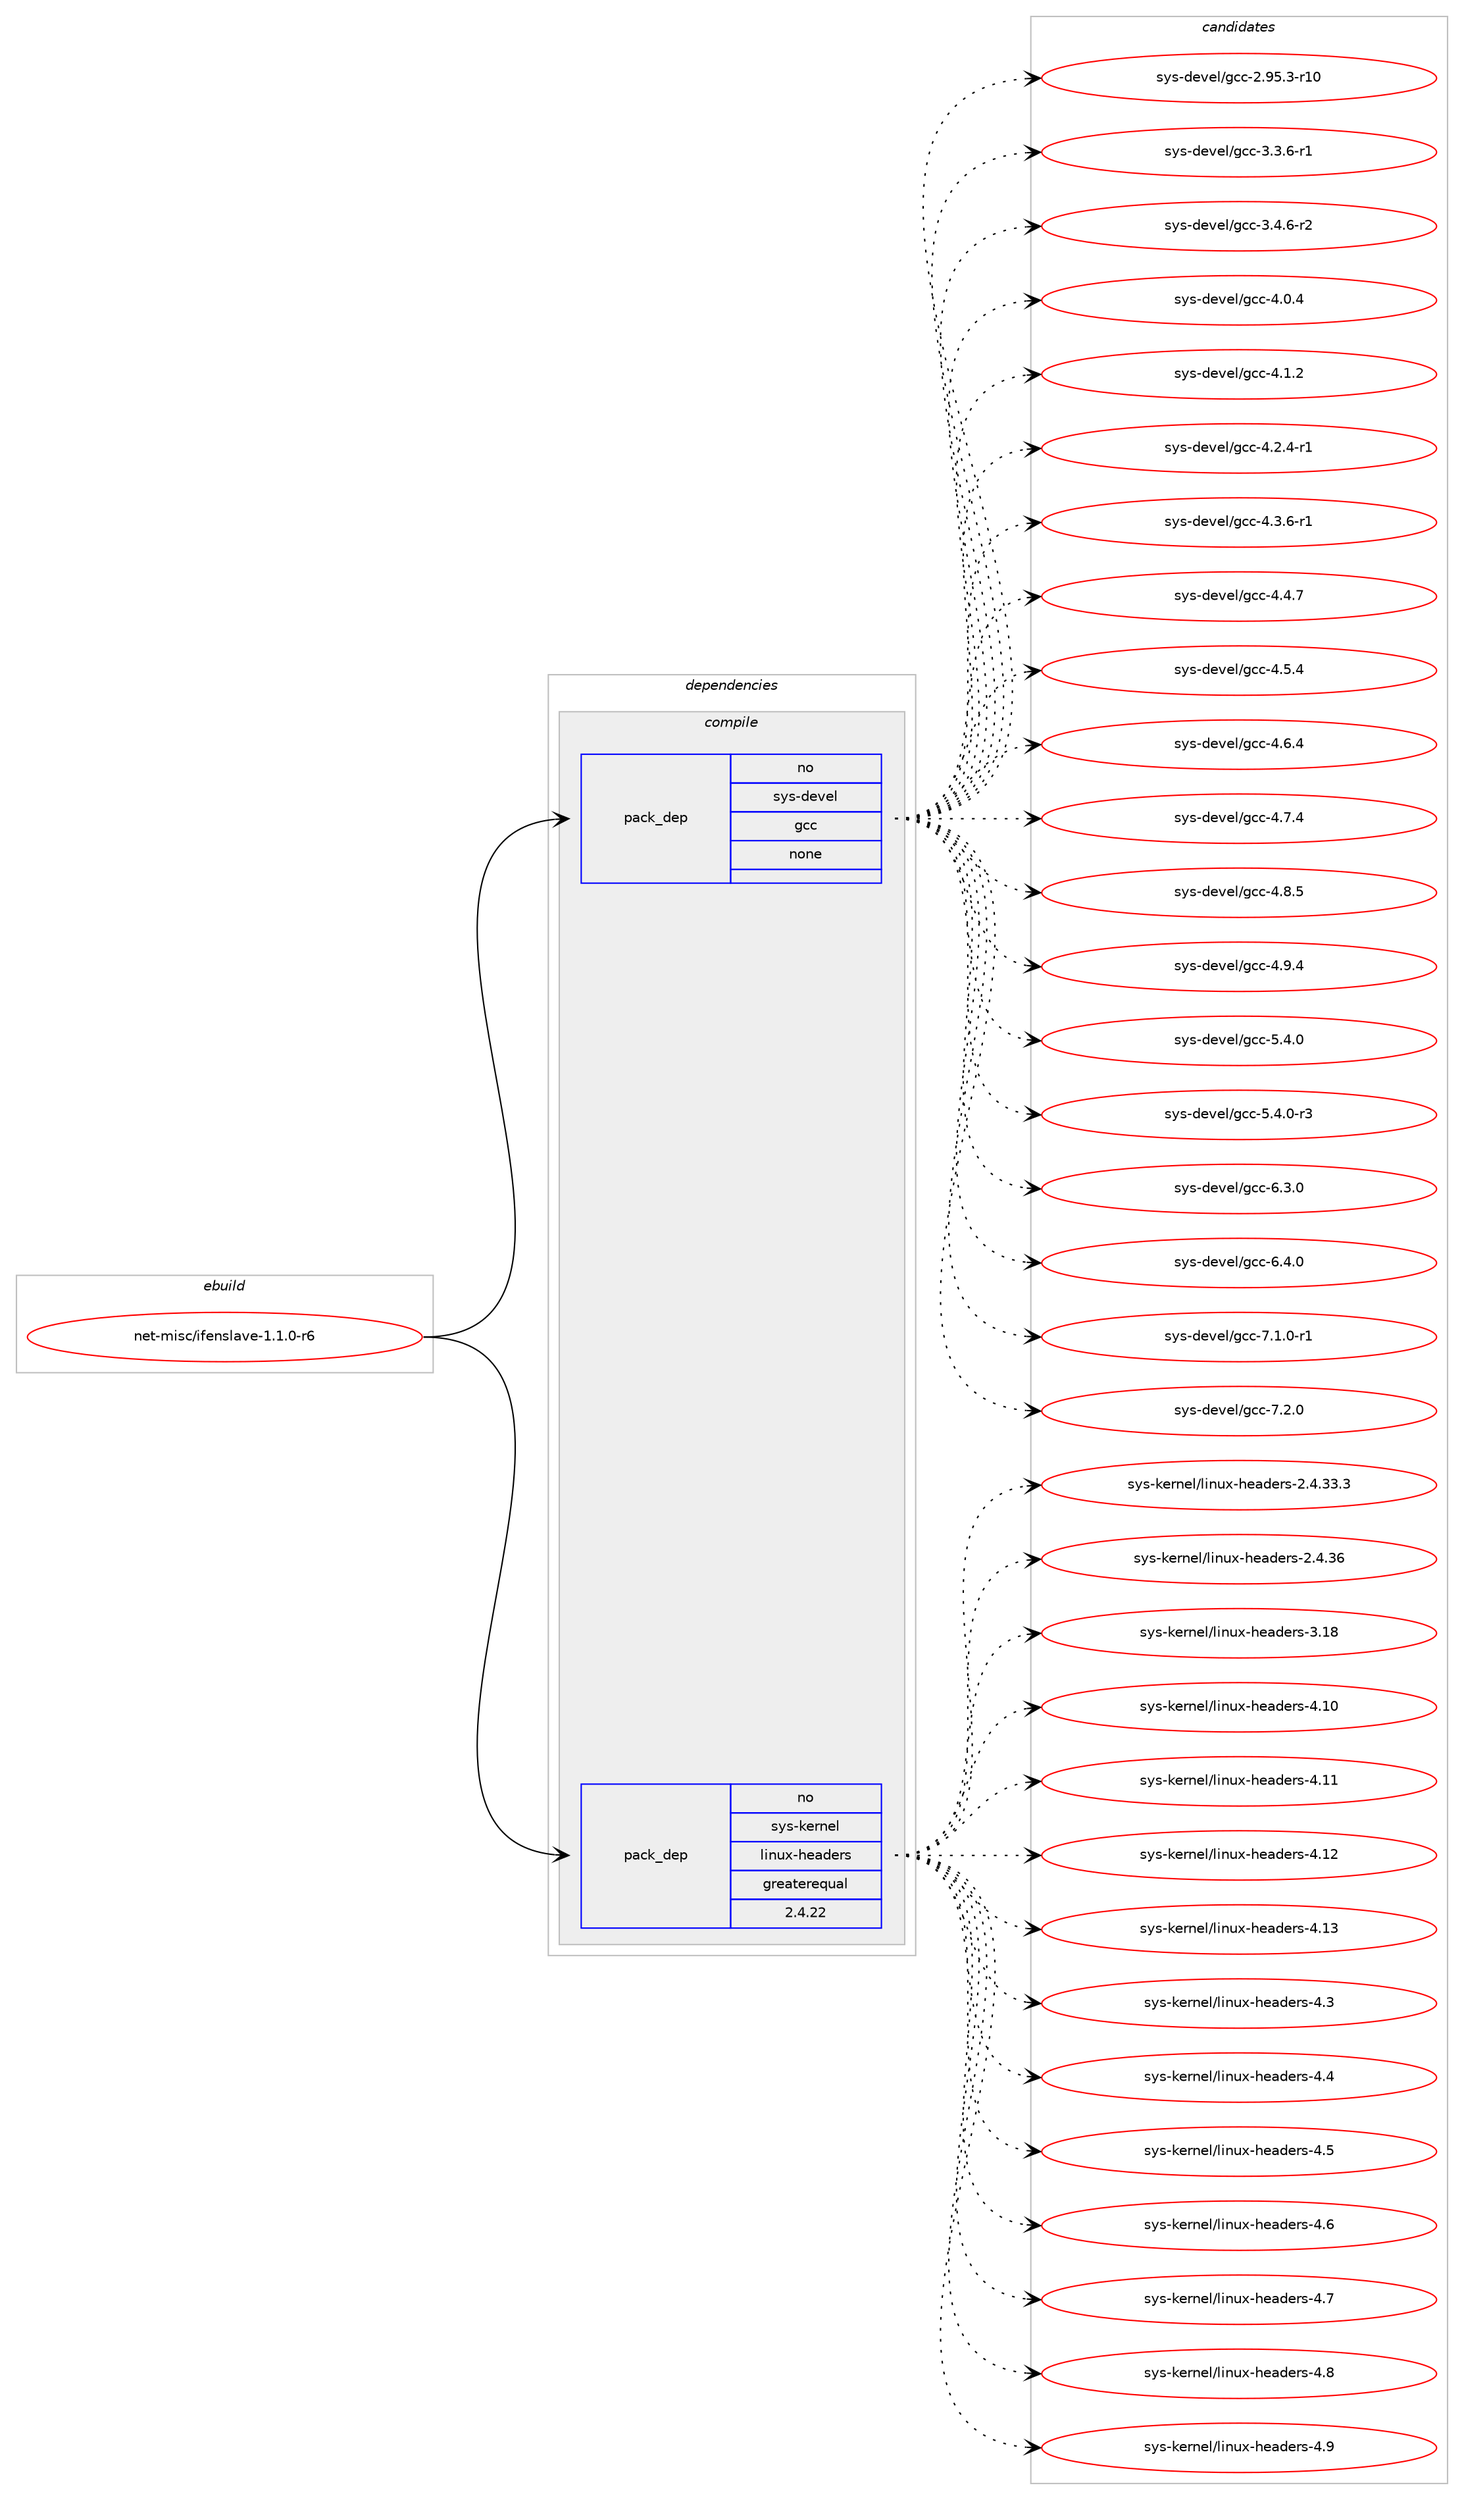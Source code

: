 digraph prolog {

# *************
# Graph options
# *************

newrank=true;
concentrate=true;
compound=true;
graph [rankdir=LR,fontname=Helvetica,fontsize=10,ranksep=1.5];#, ranksep=2.5, nodesep=0.2];
edge  [arrowhead=vee];
node  [fontname=Helvetica,fontsize=10];

# **********
# The ebuild
# **********

subgraph cluster_leftcol {
color=gray;
rank=same;
label=<<i>ebuild</i>>;
id [label="net-misc/ifenslave-1.1.0-r6", color=red, width=4, href="../net-misc/ifenslave-1.1.0-r6.svg"];
}

# ****************
# The dependencies
# ****************

subgraph cluster_midcol {
color=gray;
label=<<i>dependencies</i>>;
subgraph cluster_compile {
fillcolor="#eeeeee";
style=filled;
label=<<i>compile</i>>;
subgraph pack313520 {
dependency426280 [label=<<TABLE BORDER="0" CELLBORDER="1" CELLSPACING="0" CELLPADDING="4" WIDTH="220"><TR><TD ROWSPAN="6" CELLPADDING="30">pack_dep</TD></TR><TR><TD WIDTH="110">no</TD></TR><TR><TD>sys-devel</TD></TR><TR><TD>gcc</TD></TR><TR><TD>none</TD></TR><TR><TD></TD></TR></TABLE>>, shape=none, color=blue];
}
id:e -> dependency426280:w [weight=20,style="solid",arrowhead="vee"];
subgraph pack313521 {
dependency426281 [label=<<TABLE BORDER="0" CELLBORDER="1" CELLSPACING="0" CELLPADDING="4" WIDTH="220"><TR><TD ROWSPAN="6" CELLPADDING="30">pack_dep</TD></TR><TR><TD WIDTH="110">no</TD></TR><TR><TD>sys-kernel</TD></TR><TR><TD>linux-headers</TD></TR><TR><TD>greaterequal</TD></TR><TR><TD>2.4.22</TD></TR></TABLE>>, shape=none, color=blue];
}
id:e -> dependency426281:w [weight=20,style="solid",arrowhead="vee"];
}
subgraph cluster_compileandrun {
fillcolor="#eeeeee";
style=filled;
label=<<i>compile and run</i>>;
}
subgraph cluster_run {
fillcolor="#eeeeee";
style=filled;
label=<<i>run</i>>;
}
}

# **************
# The candidates
# **************

subgraph cluster_choices {
rank=same;
color=gray;
label=<<i>candidates</i>>;

subgraph choice313520 {
color=black;
nodesep=1;
choice1151211154510010111810110847103999945504657534651451144948 [label="sys-devel/gcc-2.95.3-r10", color=red, width=4,href="../sys-devel/gcc-2.95.3-r10.svg"];
choice115121115451001011181011084710399994551465146544511449 [label="sys-devel/gcc-3.3.6-r1", color=red, width=4,href="../sys-devel/gcc-3.3.6-r1.svg"];
choice115121115451001011181011084710399994551465246544511450 [label="sys-devel/gcc-3.4.6-r2", color=red, width=4,href="../sys-devel/gcc-3.4.6-r2.svg"];
choice11512111545100101118101108471039999455246484652 [label="sys-devel/gcc-4.0.4", color=red, width=4,href="../sys-devel/gcc-4.0.4.svg"];
choice11512111545100101118101108471039999455246494650 [label="sys-devel/gcc-4.1.2", color=red, width=4,href="../sys-devel/gcc-4.1.2.svg"];
choice115121115451001011181011084710399994552465046524511449 [label="sys-devel/gcc-4.2.4-r1", color=red, width=4,href="../sys-devel/gcc-4.2.4-r1.svg"];
choice115121115451001011181011084710399994552465146544511449 [label="sys-devel/gcc-4.3.6-r1", color=red, width=4,href="../sys-devel/gcc-4.3.6-r1.svg"];
choice11512111545100101118101108471039999455246524655 [label="sys-devel/gcc-4.4.7", color=red, width=4,href="../sys-devel/gcc-4.4.7.svg"];
choice11512111545100101118101108471039999455246534652 [label="sys-devel/gcc-4.5.4", color=red, width=4,href="../sys-devel/gcc-4.5.4.svg"];
choice11512111545100101118101108471039999455246544652 [label="sys-devel/gcc-4.6.4", color=red, width=4,href="../sys-devel/gcc-4.6.4.svg"];
choice11512111545100101118101108471039999455246554652 [label="sys-devel/gcc-4.7.4", color=red, width=4,href="../sys-devel/gcc-4.7.4.svg"];
choice11512111545100101118101108471039999455246564653 [label="sys-devel/gcc-4.8.5", color=red, width=4,href="../sys-devel/gcc-4.8.5.svg"];
choice11512111545100101118101108471039999455246574652 [label="sys-devel/gcc-4.9.4", color=red, width=4,href="../sys-devel/gcc-4.9.4.svg"];
choice11512111545100101118101108471039999455346524648 [label="sys-devel/gcc-5.4.0", color=red, width=4,href="../sys-devel/gcc-5.4.0.svg"];
choice115121115451001011181011084710399994553465246484511451 [label="sys-devel/gcc-5.4.0-r3", color=red, width=4,href="../sys-devel/gcc-5.4.0-r3.svg"];
choice11512111545100101118101108471039999455446514648 [label="sys-devel/gcc-6.3.0", color=red, width=4,href="../sys-devel/gcc-6.3.0.svg"];
choice11512111545100101118101108471039999455446524648 [label="sys-devel/gcc-6.4.0", color=red, width=4,href="../sys-devel/gcc-6.4.0.svg"];
choice115121115451001011181011084710399994555464946484511449 [label="sys-devel/gcc-7.1.0-r1", color=red, width=4,href="../sys-devel/gcc-7.1.0-r1.svg"];
choice11512111545100101118101108471039999455546504648 [label="sys-devel/gcc-7.2.0", color=red, width=4,href="../sys-devel/gcc-7.2.0.svg"];
dependency426280:e -> choice1151211154510010111810110847103999945504657534651451144948:w [style=dotted,weight="100"];
dependency426280:e -> choice115121115451001011181011084710399994551465146544511449:w [style=dotted,weight="100"];
dependency426280:e -> choice115121115451001011181011084710399994551465246544511450:w [style=dotted,weight="100"];
dependency426280:e -> choice11512111545100101118101108471039999455246484652:w [style=dotted,weight="100"];
dependency426280:e -> choice11512111545100101118101108471039999455246494650:w [style=dotted,weight="100"];
dependency426280:e -> choice115121115451001011181011084710399994552465046524511449:w [style=dotted,weight="100"];
dependency426280:e -> choice115121115451001011181011084710399994552465146544511449:w [style=dotted,weight="100"];
dependency426280:e -> choice11512111545100101118101108471039999455246524655:w [style=dotted,weight="100"];
dependency426280:e -> choice11512111545100101118101108471039999455246534652:w [style=dotted,weight="100"];
dependency426280:e -> choice11512111545100101118101108471039999455246544652:w [style=dotted,weight="100"];
dependency426280:e -> choice11512111545100101118101108471039999455246554652:w [style=dotted,weight="100"];
dependency426280:e -> choice11512111545100101118101108471039999455246564653:w [style=dotted,weight="100"];
dependency426280:e -> choice11512111545100101118101108471039999455246574652:w [style=dotted,weight="100"];
dependency426280:e -> choice11512111545100101118101108471039999455346524648:w [style=dotted,weight="100"];
dependency426280:e -> choice115121115451001011181011084710399994553465246484511451:w [style=dotted,weight="100"];
dependency426280:e -> choice11512111545100101118101108471039999455446514648:w [style=dotted,weight="100"];
dependency426280:e -> choice11512111545100101118101108471039999455446524648:w [style=dotted,weight="100"];
dependency426280:e -> choice115121115451001011181011084710399994555464946484511449:w [style=dotted,weight="100"];
dependency426280:e -> choice11512111545100101118101108471039999455546504648:w [style=dotted,weight="100"];
}
subgraph choice313521 {
color=black;
nodesep=1;
choice11512111545107101114110101108471081051101171204510410197100101114115455046524651514651 [label="sys-kernel/linux-headers-2.4.33.3", color=red, width=4,href="../sys-kernel/linux-headers-2.4.33.3.svg"];
choice1151211154510710111411010110847108105110117120451041019710010111411545504652465154 [label="sys-kernel/linux-headers-2.4.36", color=red, width=4,href="../sys-kernel/linux-headers-2.4.36.svg"];
choice115121115451071011141101011084710810511011712045104101971001011141154551464956 [label="sys-kernel/linux-headers-3.18", color=red, width=4,href="../sys-kernel/linux-headers-3.18.svg"];
choice115121115451071011141101011084710810511011712045104101971001011141154552464948 [label="sys-kernel/linux-headers-4.10", color=red, width=4,href="../sys-kernel/linux-headers-4.10.svg"];
choice115121115451071011141101011084710810511011712045104101971001011141154552464949 [label="sys-kernel/linux-headers-4.11", color=red, width=4,href="../sys-kernel/linux-headers-4.11.svg"];
choice115121115451071011141101011084710810511011712045104101971001011141154552464950 [label="sys-kernel/linux-headers-4.12", color=red, width=4,href="../sys-kernel/linux-headers-4.12.svg"];
choice115121115451071011141101011084710810511011712045104101971001011141154552464951 [label="sys-kernel/linux-headers-4.13", color=red, width=4,href="../sys-kernel/linux-headers-4.13.svg"];
choice1151211154510710111411010110847108105110117120451041019710010111411545524651 [label="sys-kernel/linux-headers-4.3", color=red, width=4,href="../sys-kernel/linux-headers-4.3.svg"];
choice1151211154510710111411010110847108105110117120451041019710010111411545524652 [label="sys-kernel/linux-headers-4.4", color=red, width=4,href="../sys-kernel/linux-headers-4.4.svg"];
choice1151211154510710111411010110847108105110117120451041019710010111411545524653 [label="sys-kernel/linux-headers-4.5", color=red, width=4,href="../sys-kernel/linux-headers-4.5.svg"];
choice1151211154510710111411010110847108105110117120451041019710010111411545524654 [label="sys-kernel/linux-headers-4.6", color=red, width=4,href="../sys-kernel/linux-headers-4.6.svg"];
choice1151211154510710111411010110847108105110117120451041019710010111411545524655 [label="sys-kernel/linux-headers-4.7", color=red, width=4,href="../sys-kernel/linux-headers-4.7.svg"];
choice1151211154510710111411010110847108105110117120451041019710010111411545524656 [label="sys-kernel/linux-headers-4.8", color=red, width=4,href="../sys-kernel/linux-headers-4.8.svg"];
choice1151211154510710111411010110847108105110117120451041019710010111411545524657 [label="sys-kernel/linux-headers-4.9", color=red, width=4,href="../sys-kernel/linux-headers-4.9.svg"];
dependency426281:e -> choice11512111545107101114110101108471081051101171204510410197100101114115455046524651514651:w [style=dotted,weight="100"];
dependency426281:e -> choice1151211154510710111411010110847108105110117120451041019710010111411545504652465154:w [style=dotted,weight="100"];
dependency426281:e -> choice115121115451071011141101011084710810511011712045104101971001011141154551464956:w [style=dotted,weight="100"];
dependency426281:e -> choice115121115451071011141101011084710810511011712045104101971001011141154552464948:w [style=dotted,weight="100"];
dependency426281:e -> choice115121115451071011141101011084710810511011712045104101971001011141154552464949:w [style=dotted,weight="100"];
dependency426281:e -> choice115121115451071011141101011084710810511011712045104101971001011141154552464950:w [style=dotted,weight="100"];
dependency426281:e -> choice115121115451071011141101011084710810511011712045104101971001011141154552464951:w [style=dotted,weight="100"];
dependency426281:e -> choice1151211154510710111411010110847108105110117120451041019710010111411545524651:w [style=dotted,weight="100"];
dependency426281:e -> choice1151211154510710111411010110847108105110117120451041019710010111411545524652:w [style=dotted,weight="100"];
dependency426281:e -> choice1151211154510710111411010110847108105110117120451041019710010111411545524653:w [style=dotted,weight="100"];
dependency426281:e -> choice1151211154510710111411010110847108105110117120451041019710010111411545524654:w [style=dotted,weight="100"];
dependency426281:e -> choice1151211154510710111411010110847108105110117120451041019710010111411545524655:w [style=dotted,weight="100"];
dependency426281:e -> choice1151211154510710111411010110847108105110117120451041019710010111411545524656:w [style=dotted,weight="100"];
dependency426281:e -> choice1151211154510710111411010110847108105110117120451041019710010111411545524657:w [style=dotted,weight="100"];
}
}

}
